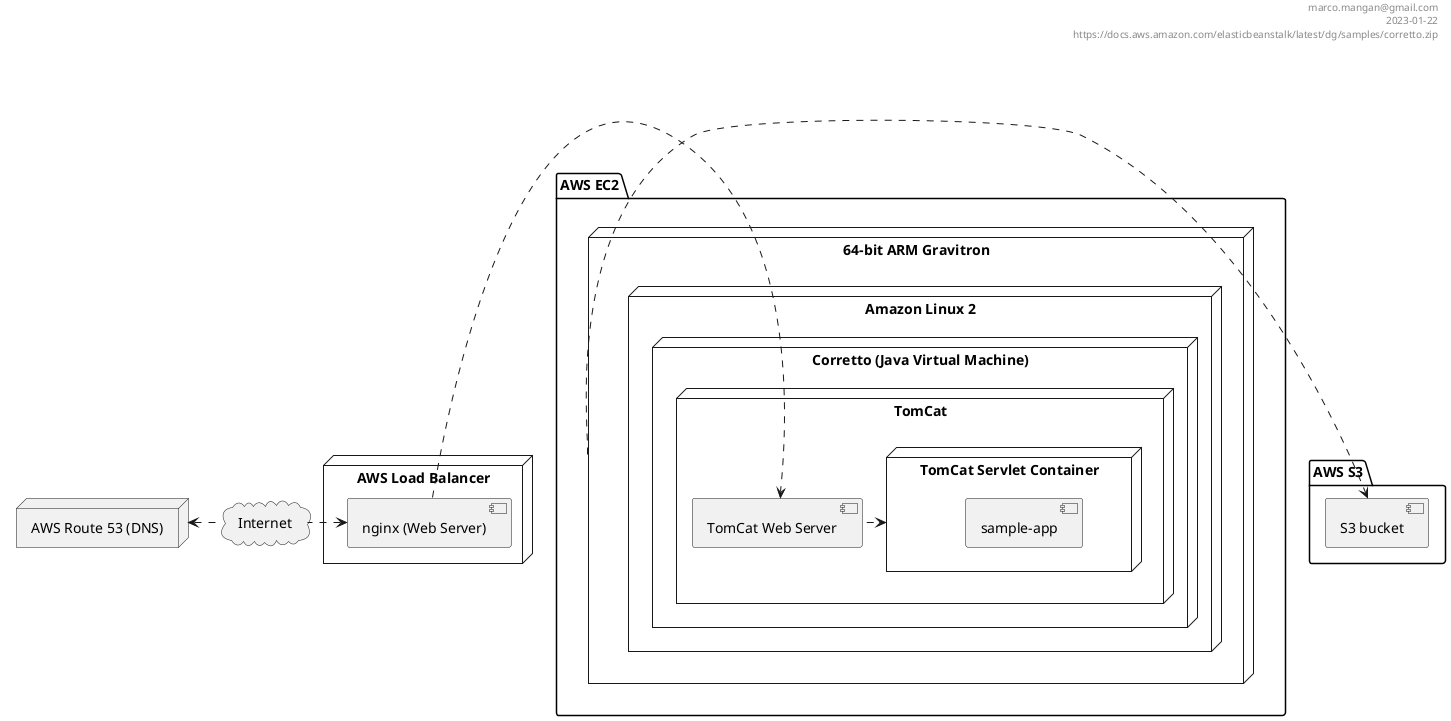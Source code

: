 @startuml


package "AWS S3" {
  [S3 bucket] as Bucket
}
cloud "Internet" as Internet

node "AWS Route 53 (DNS)" as DNS

DNS <. Internet

node "AWS Load Balancer" {
   component [nginx (Web Server)] as EngineX
}

EngineX <. Internet

package "AWS EC2" {
node "64-bit ARM Gravitron" as Box{
node "Amazon Linux 2" {
  node "Corretto (Java Virtual Machine)" {
    node "TomCat" {
      [TomCat Web Server] as TomWeb
      node "TomCat Servlet Container" as TomServlet {
        component "sample-app" as App
      }
    }
  }
}

}
EngineX .> TomWeb
TomServlet <. TomWeb


Box .> Bucket

header
 marco.mangan@gmail.com
 2023-01-22
 https://docs.aws.amazon.com/elasticbeanstalk/latest/dg/samples/corretto.zip
end header

@enduml
